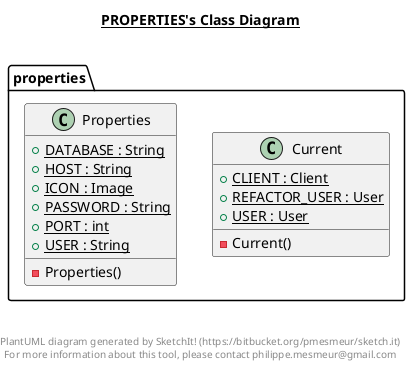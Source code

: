 @startuml

title __PROPERTIES's Class Diagram__\n

  namespace properties {
    class properties.Current {
        {static} + CLIENT : Client
        {static} + REFACTOR_USER : User
        {static} + USER : User
        - Current()
    }
  }
  

  namespace properties {
    class properties.Properties {
        {static} + DATABASE : String
        {static} + HOST : String
        {static} + ICON : Image
        {static} + PASSWORD : String
        {static} + PORT : int
        {static} + USER : String
        - Properties()
    }
  }
  



right footer


PlantUML diagram generated by SketchIt! (https://bitbucket.org/pmesmeur/sketch.it)
For more information about this tool, please contact philippe.mesmeur@gmail.com
endfooter

@enduml
